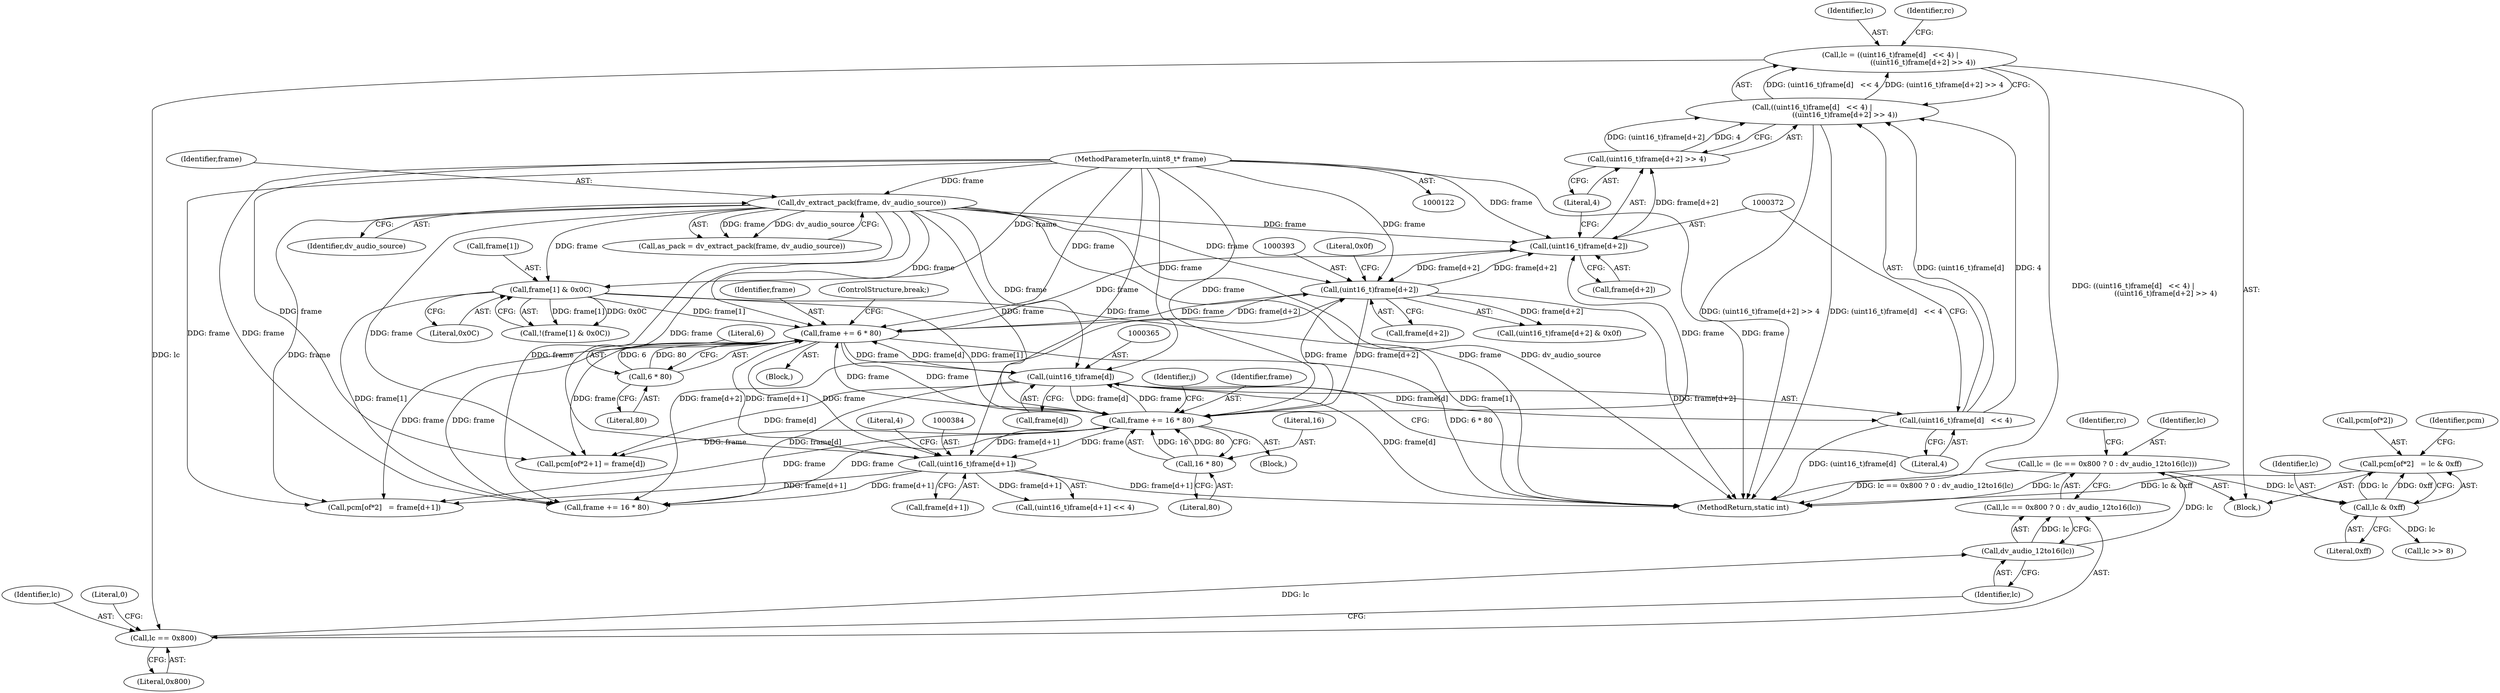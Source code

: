 digraph "0_libav_2d1c0dea5f6b91bec7f5fa53ec050913d851e366@array" {
"1000446" [label="(Call,pcm[of*2]   = lc & 0xff)"];
"1000452" [label="(Call,lc & 0xff)"];
"1000400" [label="(Call,lc = (lc == 0x800 ? 0 : dv_audio_12to16(lc)))"];
"1000407" [label="(Call,dv_audio_12to16(lc))"];
"1000403" [label="(Call,lc == 0x800)"];
"1000360" [label="(Call,lc = ((uint16_t)frame[d]   << 4) |\n                             ((uint16_t)frame[d+2] >> 4))"];
"1000362" [label="(Call,((uint16_t)frame[d]   << 4) |\n                             ((uint16_t)frame[d+2] >> 4))"];
"1000363" [label="(Call,(uint16_t)frame[d]   << 4)"];
"1000364" [label="(Call,(uint16_t)frame[d])"];
"1000251" [label="(Call,frame += 6 * 80)"];
"1000253" [label="(Call,6 * 80)"];
"1000392" [label="(Call,(uint16_t)frame[d+2])"];
"1000371" [label="(Call,(uint16_t)frame[d+2])"];
"1000144" [label="(Call,dv_extract_pack(frame, dv_audio_source))"];
"1000123" [label="(MethodParameterIn,uint8_t* frame)"];
"1000511" [label="(Call,frame += 16 * 80)"];
"1000513" [label="(Call,16 * 80)"];
"1000210" [label="(Call,frame[1] & 0x0C)"];
"1000383" [label="(Call,(uint16_t)frame[d+1])"];
"1000370" [label="(Call,(uint16_t)frame[d+2] >> 4)"];
"1000250" [label="(Block,)"];
"1000373" [label="(Call,frame[d+2])"];
"1000513" [label="(Call,16 * 80)"];
"1000405" [label="(Literal,0x800)"];
"1000251" [label="(Call,frame += 6 * 80)"];
"1000385" [label="(Call,frame[d+1])"];
"1000408" [label="(Identifier,lc)"];
"1000142" [label="(Call,as_pack = dv_extract_pack(frame, dv_audio_source))"];
"1000369" [label="(Literal,4)"];
"1000320" [label="(Call,pcm[of*2+1] = frame[d])"];
"1000210" [label="(Call,frame[1] & 0x0C)"];
"1000392" [label="(Call,(uint16_t)frame[d+2])"];
"1000407" [label="(Call,dv_audio_12to16(lc))"];
"1000364" [label="(Call,(uint16_t)frame[d])"];
"1000521" [label="(MethodReturn,static int)"];
"1000252" [label="(Identifier,frame)"];
"1000361" [label="(Identifier,lc)"];
"1000255" [label="(Literal,80)"];
"1000391" [label="(Call,(uint16_t)frame[d+2] & 0x0f)"];
"1000515" [label="(Literal,80)"];
"1000214" [label="(Literal,0x0C)"];
"1000402" [label="(Call,lc == 0x800 ? 0 : dv_audio_12to16(lc))"];
"1000265" [label="(Identifier,j)"];
"1000404" [label="(Identifier,lc)"];
"1000123" [label="(MethodParameterIn,uint8_t* frame)"];
"1000399" [label="(Literal,0x0f)"];
"1000256" [label="(ControlStructure,break;)"];
"1000266" [label="(Block,)"];
"1000400" [label="(Call,lc = (lc == 0x800 ? 0 : dv_audio_12to16(lc)))"];
"1000514" [label="(Literal,16)"];
"1000454" [label="(Literal,0xff)"];
"1000447" [label="(Call,pcm[of*2])"];
"1000516" [label="(Call,frame += 16 * 80)"];
"1000254" [label="(Literal,6)"];
"1000362" [label="(Call,((uint16_t)frame[d]   << 4) |\n                             ((uint16_t)frame[d+2] >> 4))"];
"1000446" [label="(Call,pcm[of*2]   = lc & 0xff)"];
"1000359" [label="(Block,)"];
"1000360" [label="(Call,lc = ((uint16_t)frame[d]   << 4) |\n                             ((uint16_t)frame[d+2] >> 4))"];
"1000453" [label="(Identifier,lc)"];
"1000370" [label="(Call,(uint16_t)frame[d+2] >> 4)"];
"1000363" [label="(Call,(uint16_t)frame[d]   << 4)"];
"1000211" [label="(Call,frame[1])"];
"1000383" [label="(Call,(uint16_t)frame[d+1])"];
"1000253" [label="(Call,6 * 80)"];
"1000457" [label="(Identifier,pcm)"];
"1000309" [label="(Call,pcm[of*2]   = frame[d+1])"];
"1000145" [label="(Identifier,frame)"];
"1000382" [label="(Call,(uint16_t)frame[d+1] << 4)"];
"1000401" [label="(Identifier,lc)"];
"1000371" [label="(Call,(uint16_t)frame[d+2])"];
"1000452" [label="(Call,lc & 0xff)"];
"1000390" [label="(Literal,4)"];
"1000378" [label="(Literal,4)"];
"1000366" [label="(Call,frame[d])"];
"1000144" [label="(Call,dv_extract_pack(frame, dv_audio_source))"];
"1000512" [label="(Identifier,frame)"];
"1000511" [label="(Call,frame += 16 * 80)"];
"1000380" [label="(Identifier,rc)"];
"1000146" [label="(Identifier,dv_audio_source)"];
"1000463" [label="(Call,lc >> 8)"];
"1000410" [label="(Identifier,rc)"];
"1000406" [label="(Literal,0)"];
"1000209" [label="(Call,!(frame[1] & 0x0C))"];
"1000403" [label="(Call,lc == 0x800)"];
"1000394" [label="(Call,frame[d+2])"];
"1000446" -> "1000359"  [label="AST: "];
"1000446" -> "1000452"  [label="CFG: "];
"1000447" -> "1000446"  [label="AST: "];
"1000452" -> "1000446"  [label="AST: "];
"1000457" -> "1000446"  [label="CFG: "];
"1000446" -> "1000521"  [label="DDG: lc & 0xff"];
"1000452" -> "1000446"  [label="DDG: lc"];
"1000452" -> "1000446"  [label="DDG: 0xff"];
"1000452" -> "1000454"  [label="CFG: "];
"1000453" -> "1000452"  [label="AST: "];
"1000454" -> "1000452"  [label="AST: "];
"1000400" -> "1000452"  [label="DDG: lc"];
"1000452" -> "1000463"  [label="DDG: lc"];
"1000400" -> "1000359"  [label="AST: "];
"1000400" -> "1000402"  [label="CFG: "];
"1000401" -> "1000400"  [label="AST: "];
"1000402" -> "1000400"  [label="AST: "];
"1000410" -> "1000400"  [label="CFG: "];
"1000400" -> "1000521"  [label="DDG: lc"];
"1000400" -> "1000521"  [label="DDG: lc == 0x800 ? 0 : dv_audio_12to16(lc)"];
"1000407" -> "1000400"  [label="DDG: lc"];
"1000407" -> "1000402"  [label="AST: "];
"1000407" -> "1000408"  [label="CFG: "];
"1000408" -> "1000407"  [label="AST: "];
"1000402" -> "1000407"  [label="CFG: "];
"1000407" -> "1000402"  [label="DDG: lc"];
"1000403" -> "1000407"  [label="DDG: lc"];
"1000403" -> "1000402"  [label="AST: "];
"1000403" -> "1000405"  [label="CFG: "];
"1000404" -> "1000403"  [label="AST: "];
"1000405" -> "1000403"  [label="AST: "];
"1000406" -> "1000403"  [label="CFG: "];
"1000408" -> "1000403"  [label="CFG: "];
"1000360" -> "1000403"  [label="DDG: lc"];
"1000360" -> "1000359"  [label="AST: "];
"1000360" -> "1000362"  [label="CFG: "];
"1000361" -> "1000360"  [label="AST: "];
"1000362" -> "1000360"  [label="AST: "];
"1000380" -> "1000360"  [label="CFG: "];
"1000360" -> "1000521"  [label="DDG: ((uint16_t)frame[d]   << 4) |\n                             ((uint16_t)frame[d+2] >> 4)"];
"1000362" -> "1000360"  [label="DDG: (uint16_t)frame[d]   << 4"];
"1000362" -> "1000360"  [label="DDG: (uint16_t)frame[d+2] >> 4"];
"1000362" -> "1000370"  [label="CFG: "];
"1000363" -> "1000362"  [label="AST: "];
"1000370" -> "1000362"  [label="AST: "];
"1000362" -> "1000521"  [label="DDG: (uint16_t)frame[d+2] >> 4"];
"1000362" -> "1000521"  [label="DDG: (uint16_t)frame[d]   << 4"];
"1000363" -> "1000362"  [label="DDG: (uint16_t)frame[d]"];
"1000363" -> "1000362"  [label="DDG: 4"];
"1000370" -> "1000362"  [label="DDG: (uint16_t)frame[d+2]"];
"1000370" -> "1000362"  [label="DDG: 4"];
"1000363" -> "1000369"  [label="CFG: "];
"1000364" -> "1000363"  [label="AST: "];
"1000369" -> "1000363"  [label="AST: "];
"1000372" -> "1000363"  [label="CFG: "];
"1000363" -> "1000521"  [label="DDG: (uint16_t)frame[d]"];
"1000364" -> "1000363"  [label="DDG: frame[d]"];
"1000364" -> "1000366"  [label="CFG: "];
"1000365" -> "1000364"  [label="AST: "];
"1000366" -> "1000364"  [label="AST: "];
"1000369" -> "1000364"  [label="CFG: "];
"1000364" -> "1000521"  [label="DDG: frame[d]"];
"1000364" -> "1000251"  [label="DDG: frame[d]"];
"1000364" -> "1000320"  [label="DDG: frame[d]"];
"1000251" -> "1000364"  [label="DDG: frame"];
"1000144" -> "1000364"  [label="DDG: frame"];
"1000511" -> "1000364"  [label="DDG: frame"];
"1000123" -> "1000364"  [label="DDG: frame"];
"1000364" -> "1000511"  [label="DDG: frame[d]"];
"1000364" -> "1000516"  [label="DDG: frame[d]"];
"1000251" -> "1000250"  [label="AST: "];
"1000251" -> "1000253"  [label="CFG: "];
"1000252" -> "1000251"  [label="AST: "];
"1000253" -> "1000251"  [label="AST: "];
"1000256" -> "1000251"  [label="CFG: "];
"1000251" -> "1000521"  [label="DDG: 6 * 80"];
"1000253" -> "1000251"  [label="DDG: 6"];
"1000253" -> "1000251"  [label="DDG: 80"];
"1000392" -> "1000251"  [label="DDG: frame[d+2]"];
"1000210" -> "1000251"  [label="DDG: frame[1]"];
"1000383" -> "1000251"  [label="DDG: frame[d+1]"];
"1000144" -> "1000251"  [label="DDG: frame"];
"1000511" -> "1000251"  [label="DDG: frame"];
"1000123" -> "1000251"  [label="DDG: frame"];
"1000251" -> "1000309"  [label="DDG: frame"];
"1000251" -> "1000320"  [label="DDG: frame"];
"1000251" -> "1000371"  [label="DDG: frame"];
"1000251" -> "1000383"  [label="DDG: frame"];
"1000251" -> "1000392"  [label="DDG: frame"];
"1000251" -> "1000511"  [label="DDG: frame"];
"1000251" -> "1000516"  [label="DDG: frame"];
"1000253" -> "1000255"  [label="CFG: "];
"1000254" -> "1000253"  [label="AST: "];
"1000255" -> "1000253"  [label="AST: "];
"1000392" -> "1000391"  [label="AST: "];
"1000392" -> "1000394"  [label="CFG: "];
"1000393" -> "1000392"  [label="AST: "];
"1000394" -> "1000392"  [label="AST: "];
"1000399" -> "1000392"  [label="CFG: "];
"1000392" -> "1000521"  [label="DDG: frame[d+2]"];
"1000392" -> "1000371"  [label="DDG: frame[d+2]"];
"1000392" -> "1000391"  [label="DDG: frame[d+2]"];
"1000371" -> "1000392"  [label="DDG: frame[d+2]"];
"1000144" -> "1000392"  [label="DDG: frame"];
"1000511" -> "1000392"  [label="DDG: frame"];
"1000123" -> "1000392"  [label="DDG: frame"];
"1000392" -> "1000511"  [label="DDG: frame[d+2]"];
"1000392" -> "1000516"  [label="DDG: frame[d+2]"];
"1000371" -> "1000370"  [label="AST: "];
"1000371" -> "1000373"  [label="CFG: "];
"1000372" -> "1000371"  [label="AST: "];
"1000373" -> "1000371"  [label="AST: "];
"1000378" -> "1000371"  [label="CFG: "];
"1000371" -> "1000370"  [label="DDG: frame[d+2]"];
"1000144" -> "1000371"  [label="DDG: frame"];
"1000511" -> "1000371"  [label="DDG: frame"];
"1000123" -> "1000371"  [label="DDG: frame"];
"1000144" -> "1000142"  [label="AST: "];
"1000144" -> "1000146"  [label="CFG: "];
"1000145" -> "1000144"  [label="AST: "];
"1000146" -> "1000144"  [label="AST: "];
"1000142" -> "1000144"  [label="CFG: "];
"1000144" -> "1000521"  [label="DDG: frame"];
"1000144" -> "1000521"  [label="DDG: dv_audio_source"];
"1000144" -> "1000142"  [label="DDG: frame"];
"1000144" -> "1000142"  [label="DDG: dv_audio_source"];
"1000123" -> "1000144"  [label="DDG: frame"];
"1000144" -> "1000210"  [label="DDG: frame"];
"1000144" -> "1000309"  [label="DDG: frame"];
"1000144" -> "1000320"  [label="DDG: frame"];
"1000144" -> "1000383"  [label="DDG: frame"];
"1000144" -> "1000511"  [label="DDG: frame"];
"1000144" -> "1000516"  [label="DDG: frame"];
"1000123" -> "1000122"  [label="AST: "];
"1000123" -> "1000521"  [label="DDG: frame"];
"1000123" -> "1000210"  [label="DDG: frame"];
"1000123" -> "1000309"  [label="DDG: frame"];
"1000123" -> "1000320"  [label="DDG: frame"];
"1000123" -> "1000383"  [label="DDG: frame"];
"1000123" -> "1000511"  [label="DDG: frame"];
"1000123" -> "1000516"  [label="DDG: frame"];
"1000511" -> "1000266"  [label="AST: "];
"1000511" -> "1000513"  [label="CFG: "];
"1000512" -> "1000511"  [label="AST: "];
"1000513" -> "1000511"  [label="AST: "];
"1000265" -> "1000511"  [label="CFG: "];
"1000511" -> "1000309"  [label="DDG: frame"];
"1000511" -> "1000320"  [label="DDG: frame"];
"1000511" -> "1000383"  [label="DDG: frame"];
"1000513" -> "1000511"  [label="DDG: 16"];
"1000513" -> "1000511"  [label="DDG: 80"];
"1000210" -> "1000511"  [label="DDG: frame[1]"];
"1000383" -> "1000511"  [label="DDG: frame[d+1]"];
"1000511" -> "1000516"  [label="DDG: frame"];
"1000513" -> "1000515"  [label="CFG: "];
"1000514" -> "1000513"  [label="AST: "];
"1000515" -> "1000513"  [label="AST: "];
"1000210" -> "1000209"  [label="AST: "];
"1000210" -> "1000214"  [label="CFG: "];
"1000211" -> "1000210"  [label="AST: "];
"1000214" -> "1000210"  [label="AST: "];
"1000209" -> "1000210"  [label="CFG: "];
"1000210" -> "1000521"  [label="DDG: frame[1]"];
"1000210" -> "1000209"  [label="DDG: frame[1]"];
"1000210" -> "1000209"  [label="DDG: 0x0C"];
"1000210" -> "1000516"  [label="DDG: frame[1]"];
"1000383" -> "1000382"  [label="AST: "];
"1000383" -> "1000385"  [label="CFG: "];
"1000384" -> "1000383"  [label="AST: "];
"1000385" -> "1000383"  [label="AST: "];
"1000390" -> "1000383"  [label="CFG: "];
"1000383" -> "1000521"  [label="DDG: frame[d+1]"];
"1000383" -> "1000309"  [label="DDG: frame[d+1]"];
"1000383" -> "1000382"  [label="DDG: frame[d+1]"];
"1000383" -> "1000516"  [label="DDG: frame[d+1]"];
"1000370" -> "1000378"  [label="CFG: "];
"1000378" -> "1000370"  [label="AST: "];
}
